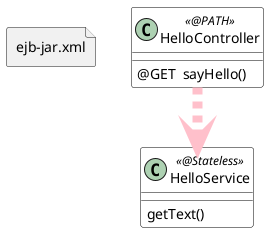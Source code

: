 @startuml
skinparam handwritten false
skinparam class {
    backgroundColor white
    ArrowColor  grey
    LineColor black
    GroupBorderColor DeepSkyBlue
    ActorBorderColor black
    ActorBAckgroundColor white
    ParticipantBorderColor black
    ParticipantBackgroundColor white
    LifeLineBorderColor black
    FrameBorderColor grey
    FrameBackgroundColor white
    FrameFontColor grey
    BackgroundColor white
    BorderColor black
}
skinparam stereotypeIBackgroundColor GreenYellow
skinparam stereotypeCBackgroundColor Lime
hide footbox


class HelloController <<@PATH>>  {

    @GET  sayHello()
}

HelloController -[#pink,dashed,thickness=10]-> HelloService

class HelloService <<@Stateless>>{
    getText()
}


file "ejb-jar.xml" as ejbJar {

}
'HelloController --> HelloService

@enduml